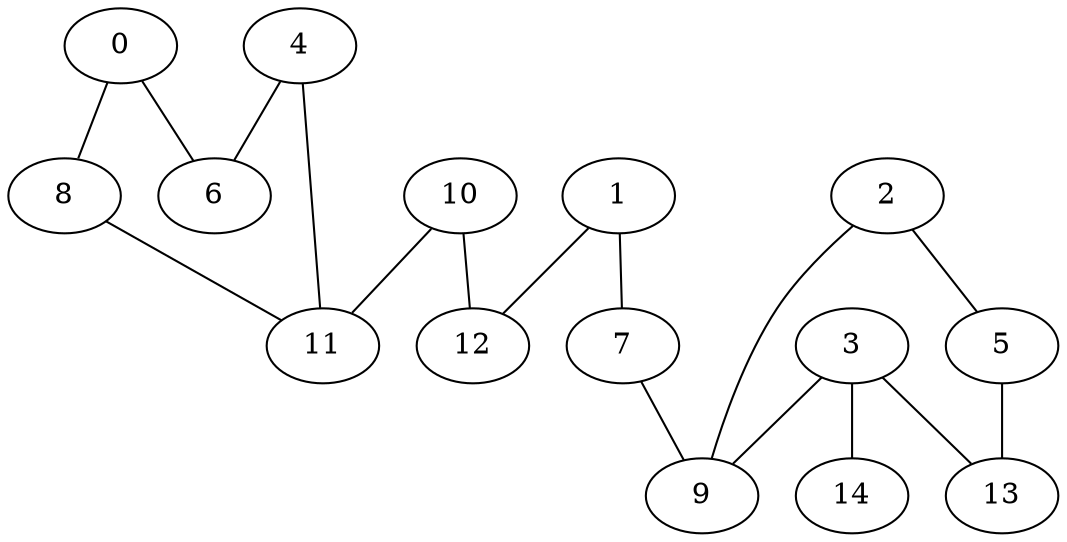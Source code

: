 graph "sampletest150-mod4_image2.bmp" {
	0	 [type=corner,
		x=46,
		y=445];
	6	 [type=corner,
		x=103,
		y=465];
	0 -- 6	 [angle0=".34",
		frequency=1,
		type0=line];
	8	 [type=corner,
		x=64,
		y=397];
	0 -- 8	 [angle0="-1.21",
		frequency=1,
		type0=line];
	1	 [type=corner,
		x=422,
		y=338];
	7	 [type=corner,
		x=422,
		y=391];
	1 -- 7	 [angle0="-1.57",
		frequency=1,
		type0=line];
	12	 [type=corner,
		x=412,
		y=70];
	1 -- 12	 [angle0="1.53",
		frequency=1,
		type0=line];
	2	 [type=corner,
		x=470,
		y=409];
	5	 [type=corner,
		x=451,
		y=470];
	2 -- 5	 [angle0="-1.27",
		frequency=1,
		type0=line];
	9	 [type=intersection,
		x=453,
		y=406];
	2 -- 9	 [angle0=".17",
		frequency=1,
		type0=line];
	3	 [type=intersection,
		x=421,
		y=408];
	3 -- 9	 [angle0="-.06",
		frequency=1,
		type0=line];
	13	 [type=corner,
		x=431,
		y=466];
	3 -- 13	 [angle0="1.40",
		frequency=1,
		type0=line];
	14	 [type=endpoint,
		x=481,
		y=435];
	3 -- 14	 [angle0=".42",
		frequency=1,
		type0=line];
	4	 [type=corner,
		x=76,
		y=397];
	4 -- 6	 [angle0="1.19",
		frequency=1,
		type0=line];
	11	 [type=intersection,
		x=93,
		y=388];
	4 -- 11	 [angle0="-.49",
		frequency=1,
		type0=line];
	5 -- 13	 [angle0=".20",
		frequency=1,
		type0=line];
	7 -- 9	 [angle0=".45",
		frequency=1,
		type0=line];
	8 -- 11	 [angle0="-.30",
		frequency=1,
		type0=line];
	10	 [type=corner,
		x=325,
		y=85];
	10 -- 11	 [angle0="595.84",
		frequency=1,
		type0=arc];
	10 -- 12	 [angle0="-.17",
		frequency=1,
		type0=line];
}
